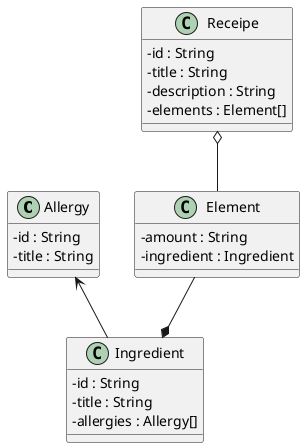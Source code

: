 @startuml Class Diagram
skinparam classAttributeIconSize 0

/'
Class Diagram for the CleaverCooks
Version : 0.1.0
Date : 14.12.2023
'/

class Allergy{
    - id : String
    - title : String
}

class Ingredient{
    - id : String
    - title : String
    - allergies : Allergy[]
}


class Receipe{
    - id : String
    - title : String
    - description : String
    - elements : Element[]
}

class Element{
    - amount : String
    - ingredient : Ingredient
}

Allergy <-- Ingredient
Receipe o-- Element
Element --* Ingredient
@enduml
